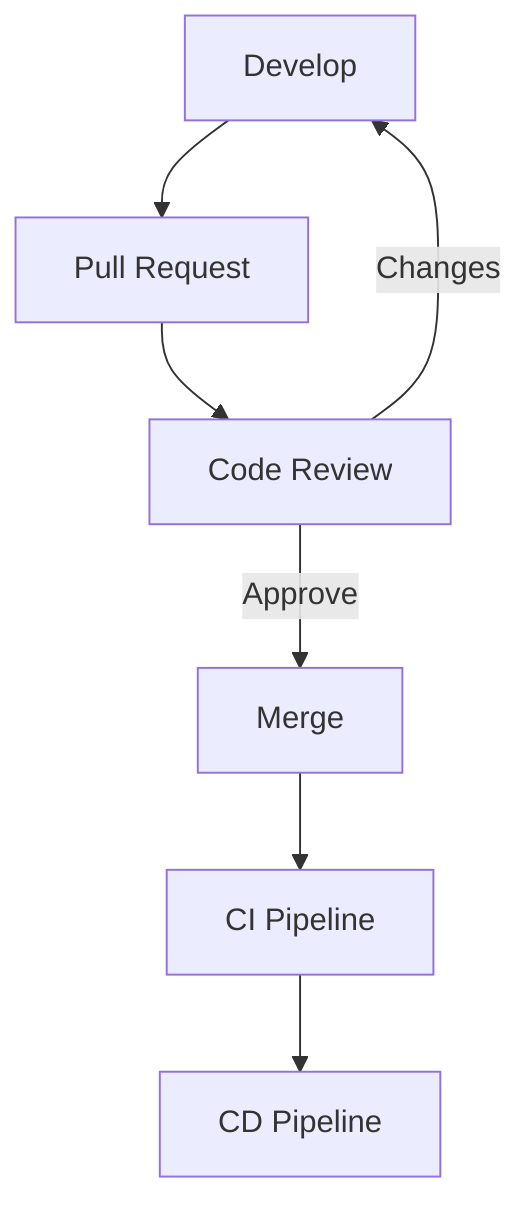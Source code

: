 flowchart TD
    Develop --> PR[Pull Request]
    PR --> Review[Code Review]
    Review -->|Approve| Merge
    Review -->|Changes| Develop
    Merge --> CI[CI Pipeline]
    CI --> CD[CD Pipeline]